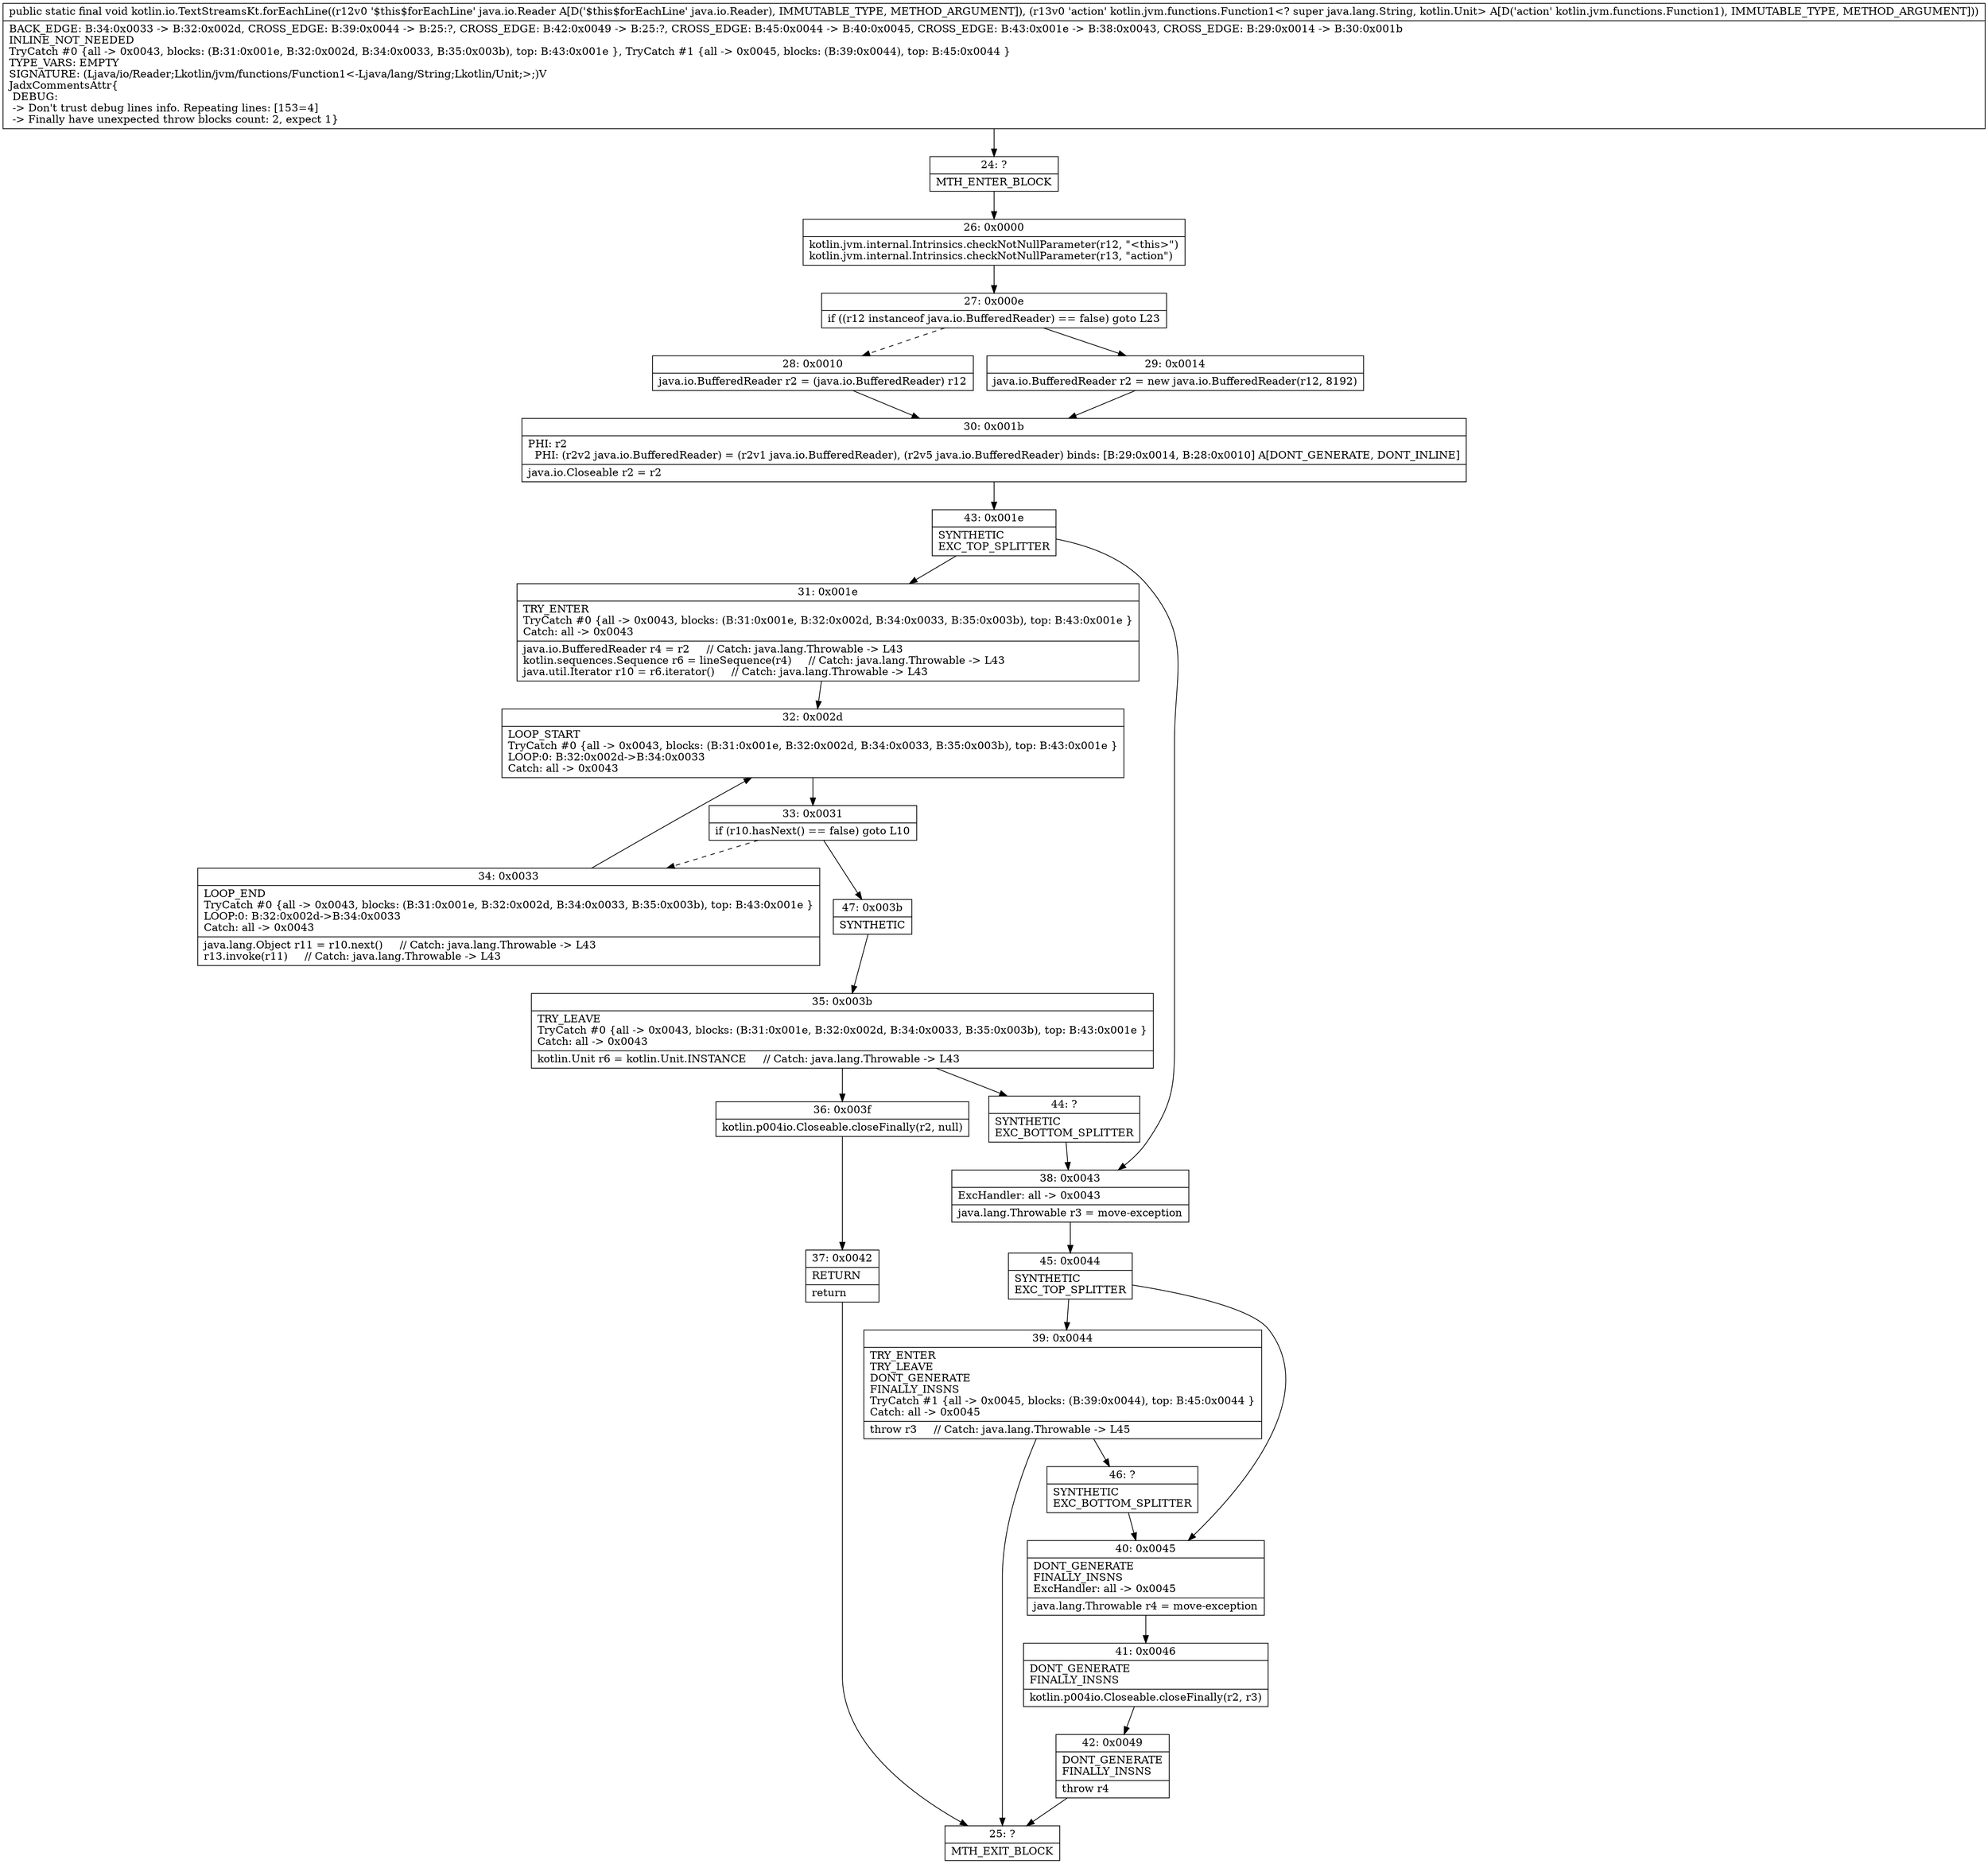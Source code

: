 digraph "CFG forkotlin.io.TextStreamsKt.forEachLine(Ljava\/io\/Reader;Lkotlin\/jvm\/functions\/Function1;)V" {
Node_24 [shape=record,label="{24\:\ ?|MTH_ENTER_BLOCK\l}"];
Node_26 [shape=record,label="{26\:\ 0x0000|kotlin.jvm.internal.Intrinsics.checkNotNullParameter(r12, \"\<this\>\")\lkotlin.jvm.internal.Intrinsics.checkNotNullParameter(r13, \"action\")\l}"];
Node_27 [shape=record,label="{27\:\ 0x000e|if ((r12 instanceof java.io.BufferedReader) == false) goto L23\l}"];
Node_28 [shape=record,label="{28\:\ 0x0010|java.io.BufferedReader r2 = (java.io.BufferedReader) r12\l}"];
Node_30 [shape=record,label="{30\:\ 0x001b|PHI: r2 \l  PHI: (r2v2 java.io.BufferedReader) = (r2v1 java.io.BufferedReader), (r2v5 java.io.BufferedReader) binds: [B:29:0x0014, B:28:0x0010] A[DONT_GENERATE, DONT_INLINE]\l|java.io.Closeable r2 = r2\l}"];
Node_43 [shape=record,label="{43\:\ 0x001e|SYNTHETIC\lEXC_TOP_SPLITTER\l}"];
Node_31 [shape=record,label="{31\:\ 0x001e|TRY_ENTER\lTryCatch #0 \{all \-\> 0x0043, blocks: (B:31:0x001e, B:32:0x002d, B:34:0x0033, B:35:0x003b), top: B:43:0x001e \}\lCatch: all \-\> 0x0043\l|java.io.BufferedReader r4 = r2     \/\/ Catch: java.lang.Throwable \-\> L43\lkotlin.sequences.Sequence r6 = lineSequence(r4)     \/\/ Catch: java.lang.Throwable \-\> L43\ljava.util.Iterator r10 = r6.iterator()     \/\/ Catch: java.lang.Throwable \-\> L43\l}"];
Node_32 [shape=record,label="{32\:\ 0x002d|LOOP_START\lTryCatch #0 \{all \-\> 0x0043, blocks: (B:31:0x001e, B:32:0x002d, B:34:0x0033, B:35:0x003b), top: B:43:0x001e \}\lLOOP:0: B:32:0x002d\-\>B:34:0x0033\lCatch: all \-\> 0x0043\l}"];
Node_33 [shape=record,label="{33\:\ 0x0031|if (r10.hasNext() == false) goto L10\l}"];
Node_34 [shape=record,label="{34\:\ 0x0033|LOOP_END\lTryCatch #0 \{all \-\> 0x0043, blocks: (B:31:0x001e, B:32:0x002d, B:34:0x0033, B:35:0x003b), top: B:43:0x001e \}\lLOOP:0: B:32:0x002d\-\>B:34:0x0033\lCatch: all \-\> 0x0043\l|java.lang.Object r11 = r10.next()     \/\/ Catch: java.lang.Throwable \-\> L43\lr13.invoke(r11)     \/\/ Catch: java.lang.Throwable \-\> L43\l}"];
Node_47 [shape=record,label="{47\:\ 0x003b|SYNTHETIC\l}"];
Node_35 [shape=record,label="{35\:\ 0x003b|TRY_LEAVE\lTryCatch #0 \{all \-\> 0x0043, blocks: (B:31:0x001e, B:32:0x002d, B:34:0x0033, B:35:0x003b), top: B:43:0x001e \}\lCatch: all \-\> 0x0043\l|kotlin.Unit r6 = kotlin.Unit.INSTANCE     \/\/ Catch: java.lang.Throwable \-\> L43\l}"];
Node_36 [shape=record,label="{36\:\ 0x003f|kotlin.p004io.Closeable.closeFinally(r2, null)\l}"];
Node_37 [shape=record,label="{37\:\ 0x0042|RETURN\l|return\l}"];
Node_25 [shape=record,label="{25\:\ ?|MTH_EXIT_BLOCK\l}"];
Node_44 [shape=record,label="{44\:\ ?|SYNTHETIC\lEXC_BOTTOM_SPLITTER\l}"];
Node_38 [shape=record,label="{38\:\ 0x0043|ExcHandler: all \-\> 0x0043\l|java.lang.Throwable r3 = move\-exception\l}"];
Node_45 [shape=record,label="{45\:\ 0x0044|SYNTHETIC\lEXC_TOP_SPLITTER\l}"];
Node_39 [shape=record,label="{39\:\ 0x0044|TRY_ENTER\lTRY_LEAVE\lDONT_GENERATE\lFINALLY_INSNS\lTryCatch #1 \{all \-\> 0x0045, blocks: (B:39:0x0044), top: B:45:0x0044 \}\lCatch: all \-\> 0x0045\l|throw r3     \/\/ Catch: java.lang.Throwable \-\> L45\l}"];
Node_46 [shape=record,label="{46\:\ ?|SYNTHETIC\lEXC_BOTTOM_SPLITTER\l}"];
Node_40 [shape=record,label="{40\:\ 0x0045|DONT_GENERATE\lFINALLY_INSNS\lExcHandler: all \-\> 0x0045\l|java.lang.Throwable r4 = move\-exception\l}"];
Node_41 [shape=record,label="{41\:\ 0x0046|DONT_GENERATE\lFINALLY_INSNS\l|kotlin.p004io.Closeable.closeFinally(r2, r3)\l}"];
Node_42 [shape=record,label="{42\:\ 0x0049|DONT_GENERATE\lFINALLY_INSNS\l|throw r4\l}"];
Node_29 [shape=record,label="{29\:\ 0x0014|java.io.BufferedReader r2 = new java.io.BufferedReader(r12, 8192)\l}"];
MethodNode[shape=record,label="{public static final void kotlin.io.TextStreamsKt.forEachLine((r12v0 '$this$forEachLine' java.io.Reader A[D('$this$forEachLine' java.io.Reader), IMMUTABLE_TYPE, METHOD_ARGUMENT]), (r13v0 'action' kotlin.jvm.functions.Function1\<? super java.lang.String, kotlin.Unit\> A[D('action' kotlin.jvm.functions.Function1), IMMUTABLE_TYPE, METHOD_ARGUMENT]))  | BACK_EDGE: B:34:0x0033 \-\> B:32:0x002d, CROSS_EDGE: B:39:0x0044 \-\> B:25:?, CROSS_EDGE: B:42:0x0049 \-\> B:25:?, CROSS_EDGE: B:45:0x0044 \-\> B:40:0x0045, CROSS_EDGE: B:43:0x001e \-\> B:38:0x0043, CROSS_EDGE: B:29:0x0014 \-\> B:30:0x001b\lINLINE_NOT_NEEDED\lTryCatch #0 \{all \-\> 0x0043, blocks: (B:31:0x001e, B:32:0x002d, B:34:0x0033, B:35:0x003b), top: B:43:0x001e \}, TryCatch #1 \{all \-\> 0x0045, blocks: (B:39:0x0044), top: B:45:0x0044 \}\lTYPE_VARS: EMPTY\lSIGNATURE: (Ljava\/io\/Reader;Lkotlin\/jvm\/functions\/Function1\<\-Ljava\/lang\/String;Lkotlin\/Unit;\>;)V\lJadxCommentsAttr\{\l DEBUG: \l \-\> Don't trust debug lines info. Repeating lines: [153=4]\l \-\> Finally have unexpected throw blocks count: 2, expect 1\}\l}"];
MethodNode -> Node_24;Node_24 -> Node_26;
Node_26 -> Node_27;
Node_27 -> Node_28[style=dashed];
Node_27 -> Node_29;
Node_28 -> Node_30;
Node_30 -> Node_43;
Node_43 -> Node_31;
Node_43 -> Node_38;
Node_31 -> Node_32;
Node_32 -> Node_33;
Node_33 -> Node_34[style=dashed];
Node_33 -> Node_47;
Node_34 -> Node_32;
Node_47 -> Node_35;
Node_35 -> Node_36;
Node_35 -> Node_44;
Node_36 -> Node_37;
Node_37 -> Node_25;
Node_44 -> Node_38;
Node_38 -> Node_45;
Node_45 -> Node_39;
Node_45 -> Node_40;
Node_39 -> Node_25;
Node_39 -> Node_46;
Node_46 -> Node_40;
Node_40 -> Node_41;
Node_41 -> Node_42;
Node_42 -> Node_25;
Node_29 -> Node_30;
}


